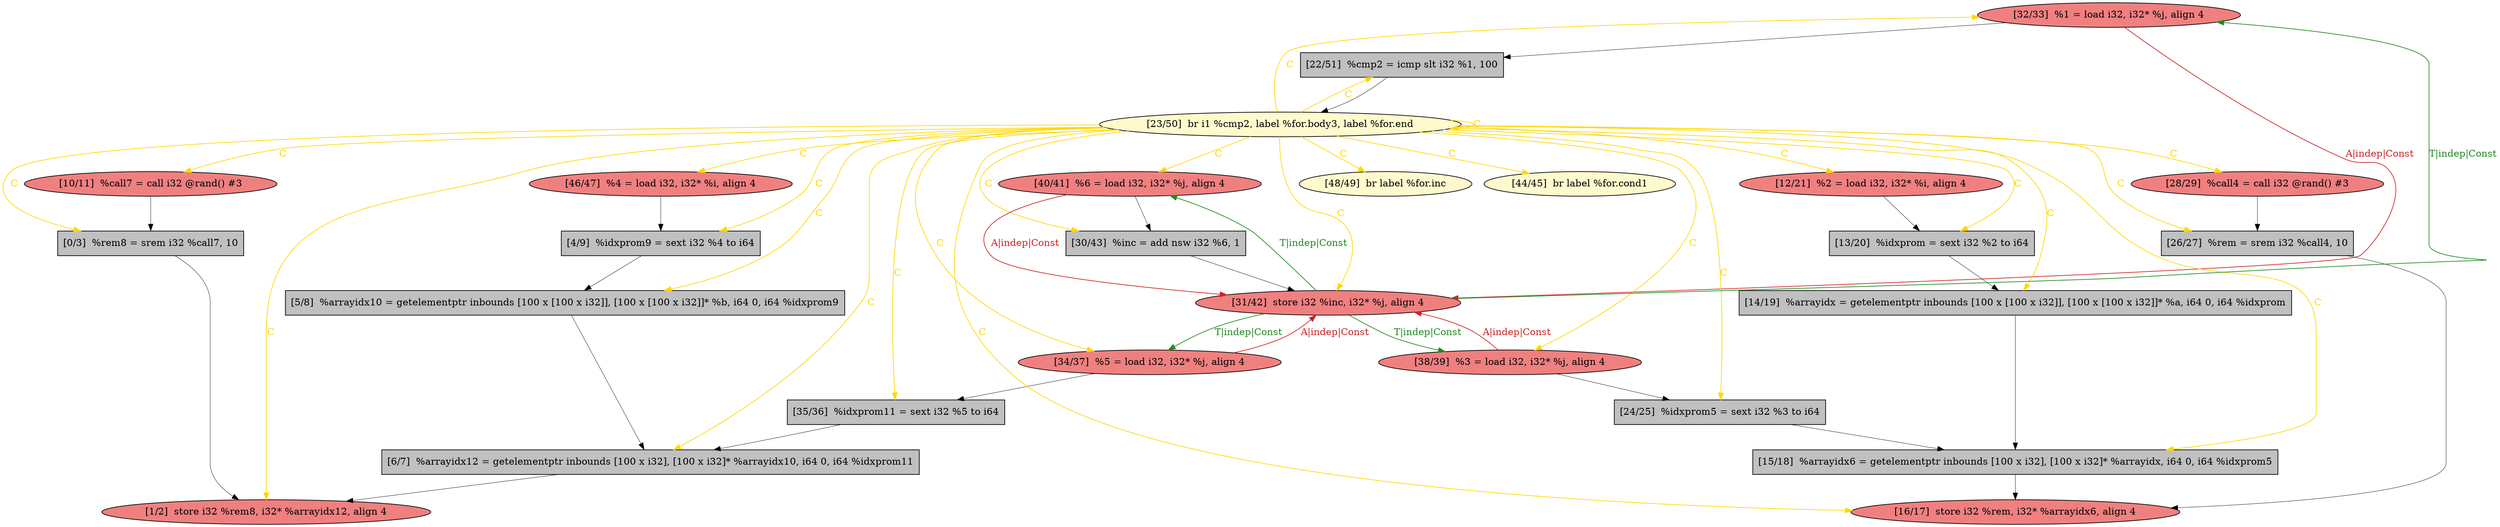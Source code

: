 
digraph G {


node1122 [fillcolor=lightcoral,label="[32/33]  %1 = load i32, i32* %j, align 4",shape=ellipse,style=filled ]
node1118 [fillcolor=grey,label="[26/27]  %rem = srem i32 %call4, 10",shape=rectangle,style=filled ]
node1117 [fillcolor=grey,label="[14/19]  %arrayidx = getelementptr inbounds [100 x [100 x i32]], [100 x [100 x i32]]* %a, i64 0, i64 %idxprom",shape=rectangle,style=filled ]
node1115 [fillcolor=grey,label="[5/8]  %arrayidx10 = getelementptr inbounds [100 x [100 x i32]], [100 x [100 x i32]]* %b, i64 0, i64 %idxprom9",shape=rectangle,style=filled ]
node1114 [fillcolor=lightcoral,label="[34/37]  %5 = load i32, i32* %j, align 4",shape=ellipse,style=filled ]
node1113 [fillcolor=grey,label="[35/36]  %idxprom11 = sext i32 %5 to i64",shape=rectangle,style=filled ]
node1102 [fillcolor=lightcoral,label="[16/17]  store i32 %rem, i32* %arrayidx6, align 4",shape=ellipse,style=filled ]
node1116 [fillcolor=grey,label="[24/25]  %idxprom5 = sext i32 %3 to i64",shape=rectangle,style=filled ]
node1097 [fillcolor=grey,label="[0/3]  %rem8 = srem i32 %call7, 10",shape=rectangle,style=filled ]
node1098 [fillcolor=grey,label="[4/9]  %idxprom9 = sext i32 %4 to i64",shape=rectangle,style=filled ]
node1110 [fillcolor=grey,label="[30/43]  %inc = add nsw i32 %6, 1",shape=rectangle,style=filled ]
node1100 [fillcolor=lightcoral,label="[10/11]  %call7 = call i32 @rand() #3",shape=ellipse,style=filled ]
node1120 [fillcolor=lemonchiffon,label="[23/50]  br i1 %cmp2, label %for.body3, label %for.end",shape=ellipse,style=filled ]
node1099 [fillcolor=grey,label="[6/7]  %arrayidx12 = getelementptr inbounds [100 x i32], [100 x i32]* %arrayidx10, i64 0, i64 %idxprom11",shape=rectangle,style=filled ]
node1101 [fillcolor=lightcoral,label="[12/21]  %2 = load i32, i32* %i, align 4",shape=ellipse,style=filled ]
node1103 [fillcolor=grey,label="[15/18]  %arrayidx6 = getelementptr inbounds [100 x i32], [100 x i32]* %arrayidx, i64 0, i64 %idxprom5",shape=rectangle,style=filled ]
node1104 [fillcolor=grey,label="[13/20]  %idxprom = sext i32 %2 to i64",shape=rectangle,style=filled ]
node1106 [fillcolor=lightcoral,label="[46/47]  %4 = load i32, i32* %i, align 4",shape=ellipse,style=filled ]
node1107 [fillcolor=lightcoral,label="[1/2]  store i32 %rem8, i32* %arrayidx12, align 4",shape=ellipse,style=filled ]
node1109 [fillcolor=lemonchiffon,label="[48/49]  br label %for.inc",shape=ellipse,style=filled ]
node1119 [fillcolor=lightcoral,label="[28/29]  %call4 = call i32 @rand() #3",shape=ellipse,style=filled ]
node1105 [fillcolor=grey,label="[22/51]  %cmp2 = icmp slt i32 %1, 100",shape=rectangle,style=filled ]
node1108 [fillcolor=lemonchiffon,label="[44/45]  br label %for.cond1",shape=ellipse,style=filled ]
node1111 [fillcolor=lightcoral,label="[31/42]  store i32 %inc, i32* %j, align 4",shape=ellipse,style=filled ]
node1121 [fillcolor=lightcoral,label="[38/39]  %3 = load i32, i32* %j, align 4",shape=ellipse,style=filled ]
node1112 [fillcolor=lightcoral,label="[40/41]  %6 = load i32, i32* %j, align 4",shape=ellipse,style=filled ]

node1120->node1120 [style=solid,color=gold,label="C",penwidth=1.0,fontcolor=gold ]
node1120->node1108 [style=solid,color=gold,label="C",penwidth=1.0,fontcolor=gold ]
node1103->node1102 [style=solid,color=black,label="",penwidth=0.5,fontcolor=black ]
node1111->node1112 [style=solid,color=forestgreen,label="T|indep|Const",penwidth=1.0,fontcolor=forestgreen ]
node1122->node1111 [style=solid,color=firebrick3,label="A|indep|Const",penwidth=1.0,fontcolor=firebrick3 ]
node1111->node1122 [style=solid,color=forestgreen,label="T|indep|Const",penwidth=1.0,fontcolor=forestgreen ]
node1111->node1114 [style=solid,color=forestgreen,label="T|indep|Const",penwidth=1.0,fontcolor=forestgreen ]
node1120->node1101 [style=solid,color=gold,label="C",penwidth=1.0,fontcolor=gold ]
node1120->node1115 [style=solid,color=gold,label="C",penwidth=1.0,fontcolor=gold ]
node1097->node1107 [style=solid,color=black,label="",penwidth=0.5,fontcolor=black ]
node1120->node1119 [style=solid,color=gold,label="C",penwidth=1.0,fontcolor=gold ]
node1120->node1116 [style=solid,color=gold,label="C",penwidth=1.0,fontcolor=gold ]
node1106->node1098 [style=solid,color=black,label="",penwidth=0.5,fontcolor=black ]
node1122->node1105 [style=solid,color=black,label="",penwidth=0.5,fontcolor=black ]
node1110->node1111 [style=solid,color=black,label="",penwidth=0.5,fontcolor=black ]
node1104->node1117 [style=solid,color=black,label="",penwidth=0.5,fontcolor=black ]
node1120->node1111 [style=solid,color=gold,label="C",penwidth=1.0,fontcolor=gold ]
node1120->node1105 [style=solid,color=gold,label="C",penwidth=1.0,fontcolor=gold ]
node1120->node1104 [style=solid,color=gold,label="C",penwidth=1.0,fontcolor=gold ]
node1117->node1103 [style=solid,color=black,label="",penwidth=0.5,fontcolor=black ]
node1120->node1110 [style=solid,color=gold,label="C",penwidth=1.0,fontcolor=gold ]
node1120->node1109 [style=solid,color=gold,label="C",penwidth=1.0,fontcolor=gold ]
node1121->node1116 [style=solid,color=black,label="",penwidth=0.5,fontcolor=black ]
node1120->node1098 [style=solid,color=gold,label="C",penwidth=1.0,fontcolor=gold ]
node1120->node1097 [style=solid,color=gold,label="C",penwidth=1.0,fontcolor=gold ]
node1114->node1111 [style=solid,color=firebrick3,label="A|indep|Const",penwidth=1.0,fontcolor=firebrick3 ]
node1120->node1100 [style=solid,color=gold,label="C",penwidth=1.0,fontcolor=gold ]
node1120->node1117 [style=solid,color=gold,label="C",penwidth=1.0,fontcolor=gold ]
node1119->node1118 [style=solid,color=black,label="",penwidth=0.5,fontcolor=black ]
node1120->node1103 [style=solid,color=gold,label="C",penwidth=1.0,fontcolor=gold ]
node1112->node1110 [style=solid,color=black,label="",penwidth=0.5,fontcolor=black ]
node1120->node1099 [style=solid,color=gold,label="C",penwidth=1.0,fontcolor=gold ]
node1120->node1121 [style=solid,color=gold,label="C",penwidth=1.0,fontcolor=gold ]
node1118->node1102 [style=solid,color=black,label="",penwidth=0.5,fontcolor=black ]
node1120->node1118 [style=solid,color=gold,label="C",penwidth=1.0,fontcolor=gold ]
node1120->node1102 [style=solid,color=gold,label="C",penwidth=1.0,fontcolor=gold ]
node1116->node1103 [style=solid,color=black,label="",penwidth=0.5,fontcolor=black ]
node1120->node1113 [style=solid,color=gold,label="C",penwidth=1.0,fontcolor=gold ]
node1099->node1107 [style=solid,color=black,label="",penwidth=0.5,fontcolor=black ]
node1120->node1106 [style=solid,color=gold,label="C",penwidth=1.0,fontcolor=gold ]
node1098->node1115 [style=solid,color=black,label="",penwidth=0.5,fontcolor=black ]
node1121->node1111 [style=solid,color=firebrick3,label="A|indep|Const",penwidth=1.0,fontcolor=firebrick3 ]
node1105->node1120 [style=solid,color=black,label="",penwidth=0.5,fontcolor=black ]
node1120->node1112 [style=solid,color=gold,label="C",penwidth=1.0,fontcolor=gold ]
node1111->node1121 [style=solid,color=forestgreen,label="T|indep|Const",penwidth=1.0,fontcolor=forestgreen ]
node1112->node1111 [style=solid,color=firebrick3,label="A|indep|Const",penwidth=1.0,fontcolor=firebrick3 ]
node1120->node1122 [style=solid,color=gold,label="C",penwidth=1.0,fontcolor=gold ]
node1114->node1113 [style=solid,color=black,label="",penwidth=0.5,fontcolor=black ]
node1113->node1099 [style=solid,color=black,label="",penwidth=0.5,fontcolor=black ]
node1100->node1097 [style=solid,color=black,label="",penwidth=0.5,fontcolor=black ]
node1120->node1107 [style=solid,color=gold,label="C",penwidth=1.0,fontcolor=gold ]
node1120->node1114 [style=solid,color=gold,label="C",penwidth=1.0,fontcolor=gold ]
node1101->node1104 [style=solid,color=black,label="",penwidth=0.5,fontcolor=black ]
node1115->node1099 [style=solid,color=black,label="",penwidth=0.5,fontcolor=black ]


}
